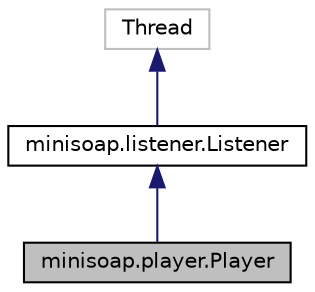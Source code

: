 digraph "minisoap.player.Player"
{
  edge [fontname="Helvetica",fontsize="10",labelfontname="Helvetica",labelfontsize="10"];
  node [fontname="Helvetica",fontsize="10",shape=record];
  Node3 [label="minisoap.player.Player",height=0.2,width=0.4,color="black", fillcolor="grey75", style="filled", fontcolor="black"];
  Node4 -> Node3 [dir="back",color="midnightblue",fontsize="10",style="solid",fontname="Helvetica"];
  Node4 [label="minisoap.listener.Listener",height=0.2,width=0.4,color="black", fillcolor="white", style="filled",URL="$classminisoap_1_1listener_1_1Listener.html",tooltip="Listener class. "];
  Node5 -> Node4 [dir="back",color="midnightblue",fontsize="10",style="solid",fontname="Helvetica"];
  Node5 [label="Thread",height=0.2,width=0.4,color="grey75", fillcolor="white", style="filled"];
}

